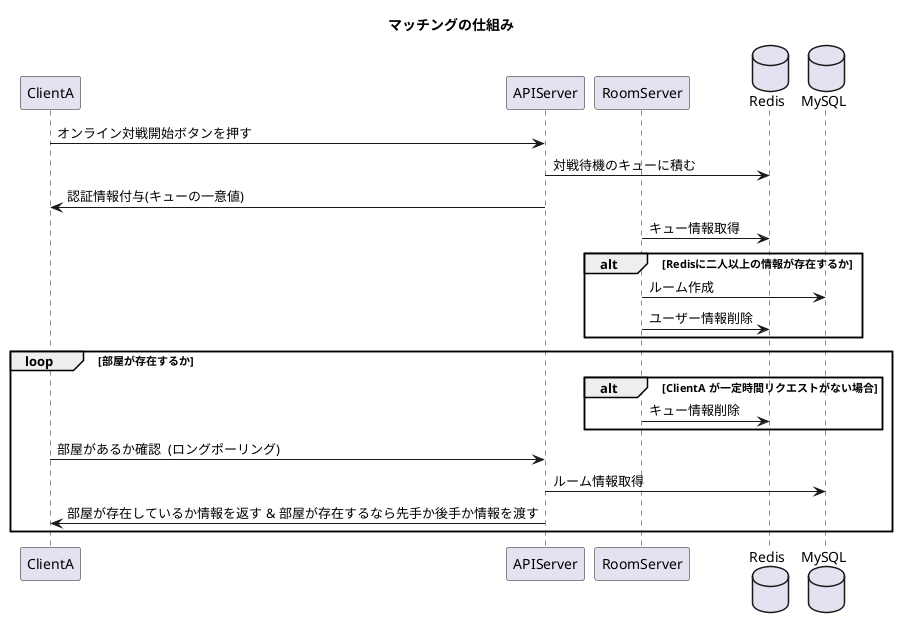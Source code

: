 @startuml
title マッチングの仕組み
participant ClientA
participant APIServer
participant RoomServer
database Redis
database MySQL
ClientA -> APIServer : オンライン対戦開始ボタンを押す
APIServer -> Redis : 対戦待機のキューに積む
APIServer -> ClientA : 認証情報付与(キューの一意値)
RoomServer -> Redis : キュー情報取得
alt Redisに二人以上の情報が存在するか
    RoomServer -> MySQL : ルーム作成
    RoomServer -> Redis : ユーザー情報削除
end
loop 部屋が存在するか
    alt ClientA が一定時間リクエストがない場合
        RoomServer -> Redis : キュー情報削除
    end

    ClientA -> APIServer: 部屋があるか確認  (ロングポーリング)
    APIServer -> MySQL : ルーム情報取得
    APIServer -> ClientA : 部屋が存在しているか情報を返す & 部屋が存在するなら先手か後手か情報を渡す

end
@enduml